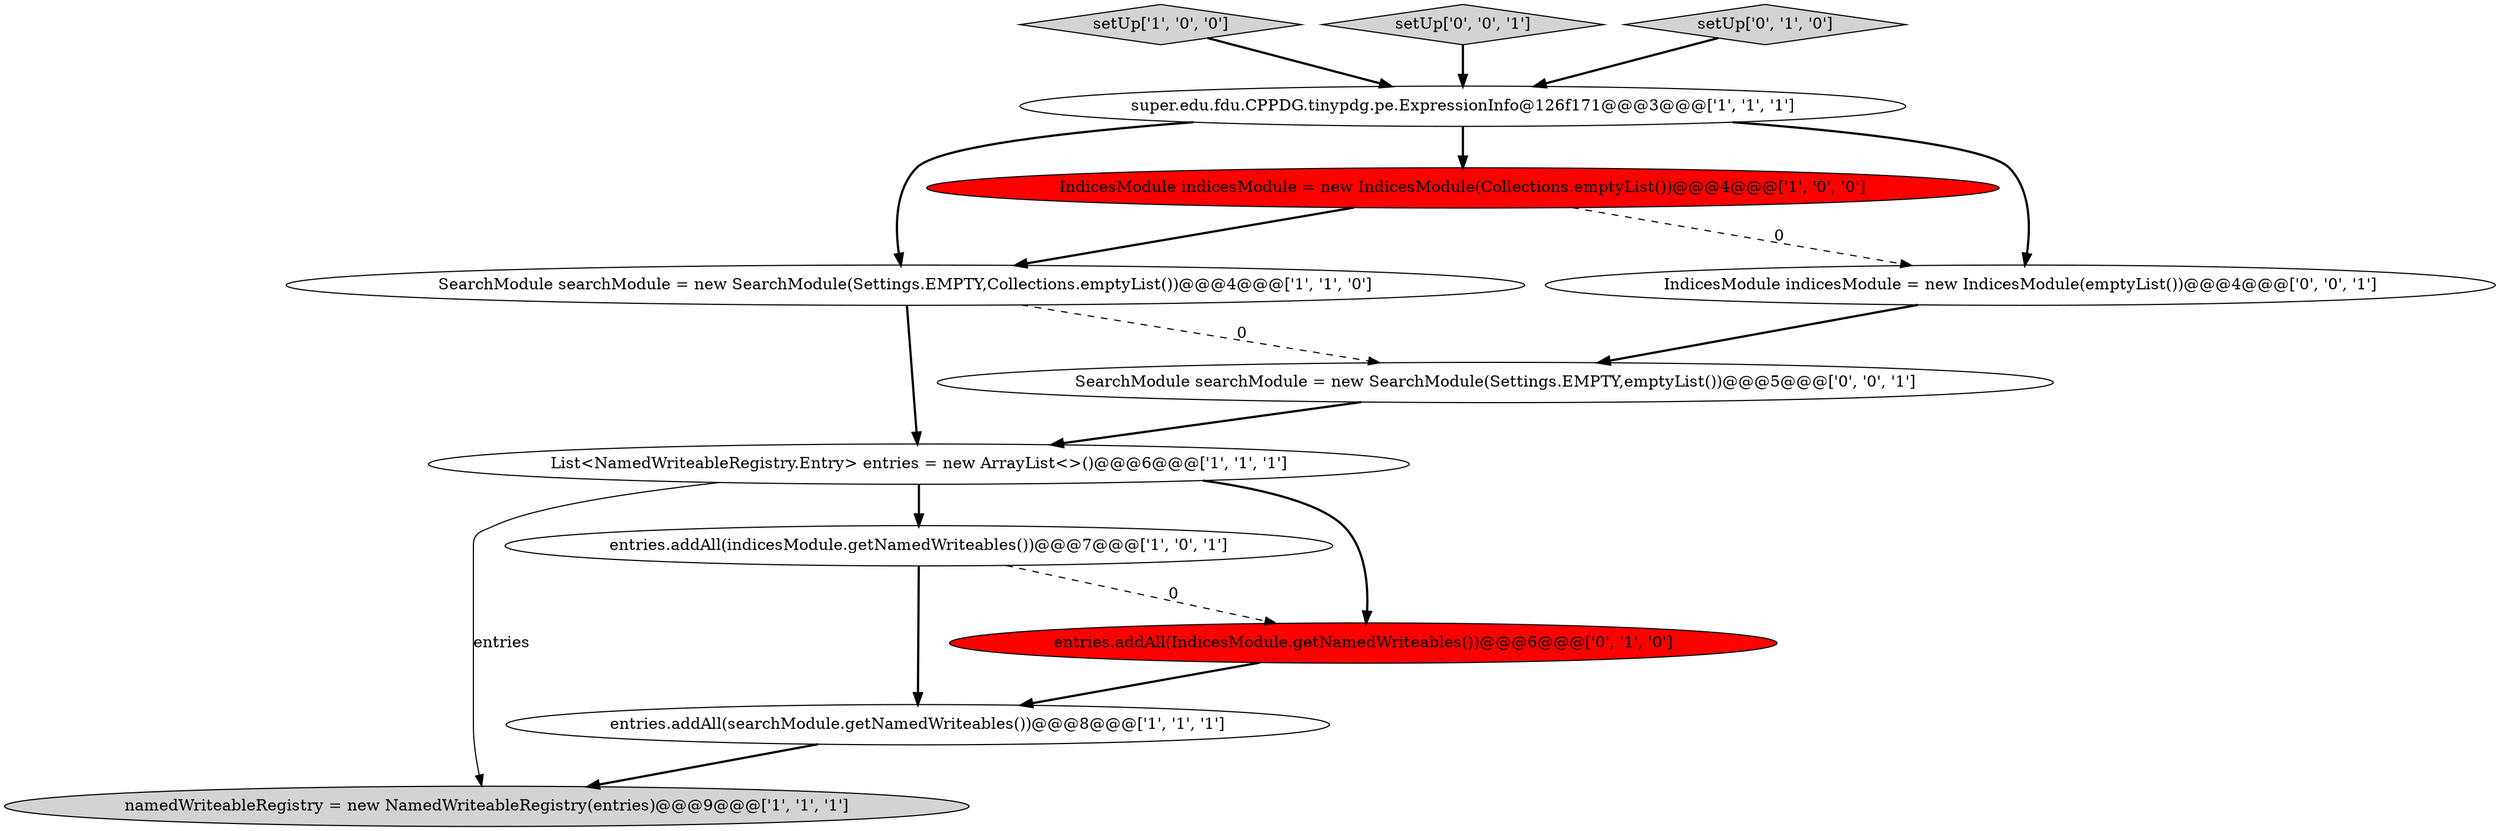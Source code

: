 digraph {
5 [style = filled, label = "super.edu.fdu.CPPDG.tinypdg.pe.ExpressionInfo@126f171@@@3@@@['1', '1', '1']", fillcolor = white, shape = ellipse image = "AAA0AAABBB1BBB"];
6 [style = filled, label = "IndicesModule indicesModule = new IndicesModule(Collections.emptyList())@@@4@@@['1', '0', '0']", fillcolor = red, shape = ellipse image = "AAA1AAABBB1BBB"];
7 [style = filled, label = "namedWriteableRegistry = new NamedWriteableRegistry(entries)@@@9@@@['1', '1', '1']", fillcolor = lightgray, shape = ellipse image = "AAA0AAABBB1BBB"];
1 [style = filled, label = "SearchModule searchModule = new SearchModule(Settings.EMPTY,Collections.emptyList())@@@4@@@['1', '1', '0']", fillcolor = white, shape = ellipse image = "AAA0AAABBB1BBB"];
3 [style = filled, label = "setUp['1', '0', '0']", fillcolor = lightgray, shape = diamond image = "AAA0AAABBB1BBB"];
4 [style = filled, label = "List<NamedWriteableRegistry.Entry> entries = new ArrayList<>()@@@6@@@['1', '1', '1']", fillcolor = white, shape = ellipse image = "AAA0AAABBB1BBB"];
9 [style = filled, label = "entries.addAll(IndicesModule.getNamedWriteables())@@@6@@@['0', '1', '0']", fillcolor = red, shape = ellipse image = "AAA1AAABBB2BBB"];
12 [style = filled, label = "IndicesModule indicesModule = new IndicesModule(emptyList())@@@4@@@['0', '0', '1']", fillcolor = white, shape = ellipse image = "AAA0AAABBB3BBB"];
11 [style = filled, label = "setUp['0', '0', '1']", fillcolor = lightgray, shape = diamond image = "AAA0AAABBB3BBB"];
8 [style = filled, label = "setUp['0', '1', '0']", fillcolor = lightgray, shape = diamond image = "AAA0AAABBB2BBB"];
10 [style = filled, label = "SearchModule searchModule = new SearchModule(Settings.EMPTY,emptyList())@@@5@@@['0', '0', '1']", fillcolor = white, shape = ellipse image = "AAA0AAABBB3BBB"];
0 [style = filled, label = "entries.addAll(searchModule.getNamedWriteables())@@@8@@@['1', '1', '1']", fillcolor = white, shape = ellipse image = "AAA0AAABBB1BBB"];
2 [style = filled, label = "entries.addAll(indicesModule.getNamedWriteables())@@@7@@@['1', '0', '1']", fillcolor = white, shape = ellipse image = "AAA0AAABBB1BBB"];
4->9 [style = bold, label=""];
6->1 [style = bold, label=""];
5->1 [style = bold, label=""];
11->5 [style = bold, label=""];
1->4 [style = bold, label=""];
3->5 [style = bold, label=""];
2->0 [style = bold, label=""];
12->10 [style = bold, label=""];
4->7 [style = solid, label="entries"];
4->2 [style = bold, label=""];
1->10 [style = dashed, label="0"];
5->6 [style = bold, label=""];
9->0 [style = bold, label=""];
8->5 [style = bold, label=""];
5->12 [style = bold, label=""];
2->9 [style = dashed, label="0"];
0->7 [style = bold, label=""];
6->12 [style = dashed, label="0"];
10->4 [style = bold, label=""];
}

